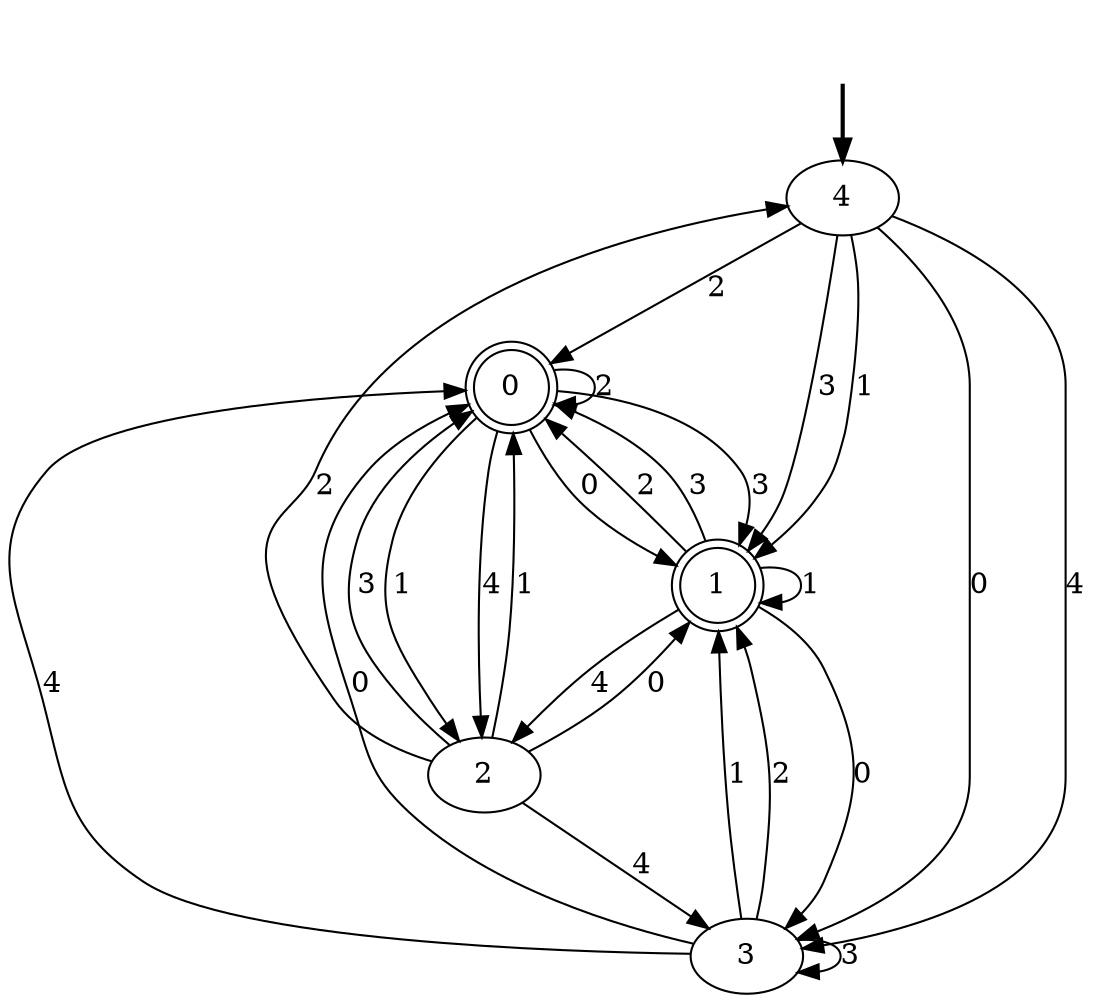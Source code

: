 digraph {
	fake [style=invisible]
	0 [shape=doublecircle]
	1 [shape=doublecircle]
	2
	3
	4 [root=true]
	fake -> 4 [style=bold]
	0 -> 0 [label=2]
	2 -> 3 [label=4]
	4 -> 1 [label=3]
	0 -> 2 [label=1]
	1 -> 3 [label=0]
	3 -> 1 [label=1]
	1 -> 0 [label=2]
	4 -> 1 [label=1]
	0 -> 1 [label=3]
	3 -> 3 [label=3]
	3 -> 1 [label=2]
	0 -> 2 [label=4]
	1 -> 1 [label=1]
	1 -> 2 [label=4]
	0 -> 1 [label=0]
	1 -> 0 [label=3]
	2 -> 0 [label=1]
	2 -> 0 [label=3]
	2 -> 4 [label=2]
	4 -> 0 [label=2]
	3 -> 0 [label=4]
	2 -> 1 [label=0]
	4 -> 3 [label=0]
	4 -> 3 [label=4]
	3 -> 0 [label=0]
}
